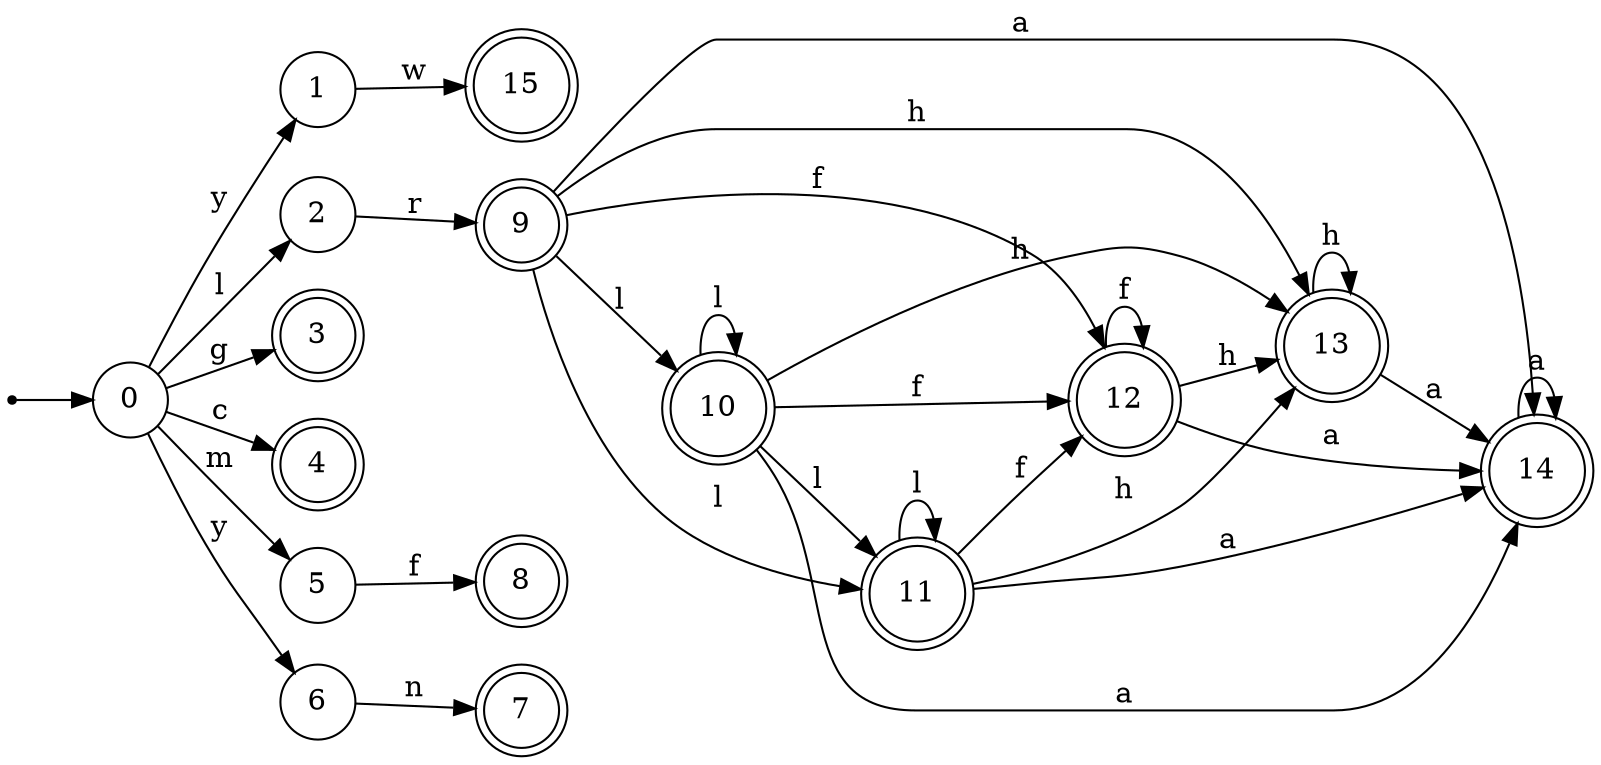 digraph finite_state_machine {
rankdir=LR;
size="20,20";
node [shape = point]; "dummy0"
node [shape = circle]; "0";
"dummy0" -> "0";
node [shape = circle]; "1";
node [shape = circle]; "2";
node [shape = doublecircle]; "3";node [shape = doublecircle]; "4";node [shape = circle]; "5";
node [shape = circle]; "6";
node [shape = doublecircle]; "7";node [shape = doublecircle]; "8";node [shape = doublecircle]; "9";node [shape = doublecircle]; "10";node [shape = doublecircle]; "11";node [shape = doublecircle]; "12";node [shape = doublecircle]; "13";node [shape = doublecircle]; "14";node [shape = doublecircle]; "15";"0" -> "1" [label = "y"];
 "0" -> "6" [label = "y"];
 "0" -> "2" [label = "l"];
 "0" -> "3" [label = "g"];
 "0" -> "4" [label = "c"];
 "0" -> "5" [label = "m"];
 "6" -> "7" [label = "n"];
 "5" -> "8" [label = "f"];
 "2" -> "9" [label = "r"];
 "9" -> "10" [label = "l"];
 "9" -> "11" [label = "l"];
 "9" -> "12" [label = "f"];
 "9" -> "13" [label = "h"];
 "9" -> "14" [label = "a"];
 "14" -> "14" [label = "a"];
 "13" -> "13" [label = "h"];
 "13" -> "14" [label = "a"];
 "12" -> "12" [label = "f"];
 "12" -> "13" [label = "h"];
 "12" -> "14" [label = "a"];
 "11" -> "11" [label = "l"];
 "11" -> "12" [label = "f"];
 "11" -> "13" [label = "h"];
 "11" -> "14" [label = "a"];
 "10" -> "10" [label = "l"];
 "10" -> "11" [label = "l"];
 "10" -> "12" [label = "f"];
 "10" -> "13" [label = "h"];
 "10" -> "14" [label = "a"];
 "1" -> "15" [label = "w"];
 }
